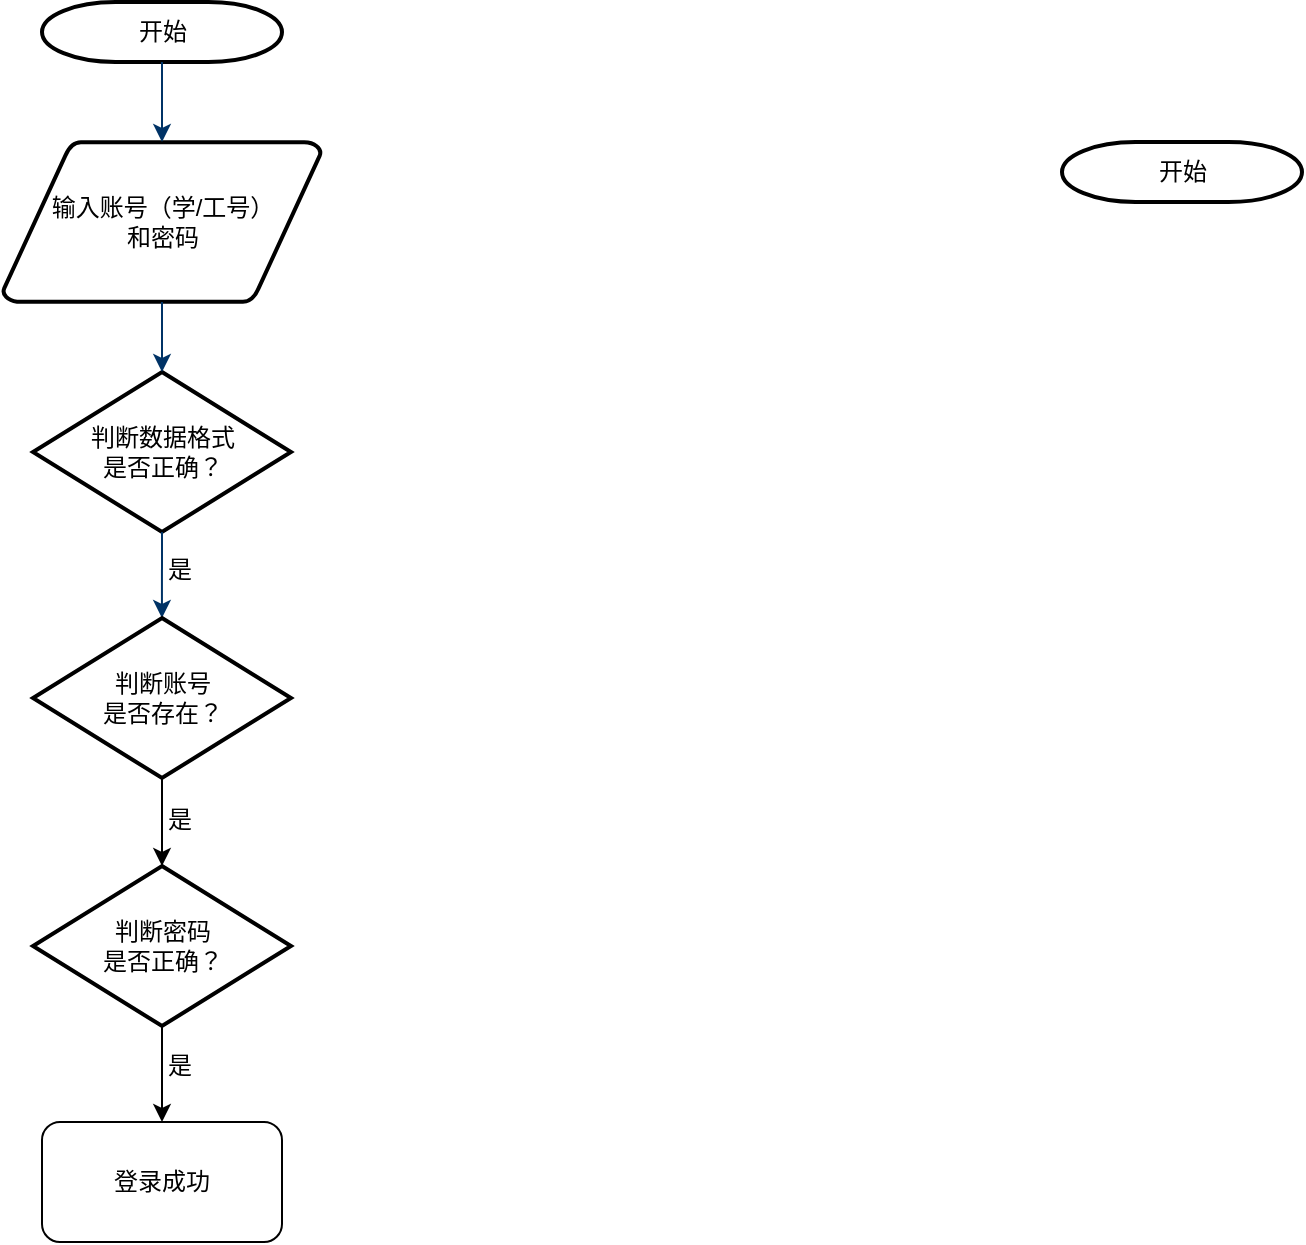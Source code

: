 <mxfile version="27.1.4">
  <diagram id="6a731a19-8d31-9384-78a2-239565b7b9f0" name="Page-1">
    <mxGraphModel dx="595" dy="326" grid="0" gridSize="10" guides="1" tooltips="1" connect="1" arrows="1" fold="1" page="1" pageScale="1" pageWidth="1169" pageHeight="827" background="none" math="0" shadow="0">
      <root>
        <mxCell id="0" />
        <mxCell id="1" parent="0" />
        <mxCell id="2" value="开始" style="shape=mxgraph.flowchart.terminator;strokeWidth=2;gradientColor=none;gradientDirection=north;fontStyle=0;html=1;" parent="1" vertex="1">
          <mxGeometry x="260" y="60" width="120" height="30" as="geometry" />
        </mxCell>
        <mxCell id="3" value="输入账号（学/工号）&lt;div&gt;和密码&lt;/div&gt;" style="shape=mxgraph.flowchart.data;strokeWidth=2;gradientColor=none;gradientDirection=north;fontStyle=0;html=1;" parent="1" vertex="1">
          <mxGeometry x="240.5" y="130" width="159" height="80" as="geometry" />
        </mxCell>
        <mxCell id="6" value="判断数据格式&lt;div&gt;是否正确？&lt;/div&gt;" style="shape=mxgraph.flowchart.decision;strokeWidth=2;gradientColor=none;gradientDirection=north;fontStyle=0;html=1;" parent="1" vertex="1">
          <mxGeometry x="255.5" y="245" width="129" height="80" as="geometry" />
        </mxCell>
        <mxCell id="7" style="fontStyle=1;strokeColor=#003366;strokeWidth=1;html=1;" parent="1" source="2" target="3" edge="1">
          <mxGeometry relative="1" as="geometry" />
        </mxCell>
        <mxCell id="9" style="entryX=0.5;entryY=0;entryPerimeter=0;fontStyle=1;strokeColor=#003366;strokeWidth=1;html=1;exitX=0.5;exitY=1;exitDx=0;exitDy=0;exitPerimeter=0;" parent="1" source="3" target="6" edge="1">
          <mxGeometry relative="1" as="geometry">
            <mxPoint x="320" y="330" as="sourcePoint" />
          </mxGeometry>
        </mxCell>
        <mxCell id="11" value="是" style="text;fontStyle=0;html=1;strokeColor=none;gradientColor=none;fillColor=none;strokeWidth=2;" parent="1" vertex="1">
          <mxGeometry x="321" y="330" width="40" height="26" as="geometry" />
        </mxCell>
        <mxCell id="12" value="" style="edgeStyle=elbowEdgeStyle;elbow=horizontal;fontColor=#001933;fontStyle=1;strokeColor=#003366;strokeWidth=1;html=1;exitX=0.5;exitY=1;exitDx=0;exitDy=0;exitPerimeter=0;entryX=0.5;entryY=0;entryDx=0;entryDy=0;entryPerimeter=0;" parent="1" source="6" target="-ivYxCfAkHlw1e81zMro-58" edge="1">
          <mxGeometry width="100" height="100" as="geometry">
            <mxPoint x="319.97" y="320" as="sourcePoint" />
            <mxPoint x="319.97" y="384" as="targetPoint" />
            <Array as="points">
              <mxPoint x="319.97" y="380" />
            </Array>
          </mxGeometry>
        </mxCell>
        <mxCell id="3n7cBAyKjy-JHCXF7x0P-55" value="开始" style="shape=mxgraph.flowchart.terminator;strokeWidth=2;gradientColor=none;gradientDirection=north;fontStyle=0;html=1;" vertex="1" parent="1">
          <mxGeometry x="770" y="130" width="120" height="30" as="geometry" />
        </mxCell>
        <mxCell id="-ivYxCfAkHlw1e81zMro-60" style="edgeStyle=orthogonalEdgeStyle;rounded=0;orthogonalLoop=1;jettySize=auto;html=1;exitX=0.5;exitY=1;exitDx=0;exitDy=0;exitPerimeter=0;" edge="1" parent="1" source="-ivYxCfAkHlw1e81zMro-58" target="-ivYxCfAkHlw1e81zMro-59">
          <mxGeometry relative="1" as="geometry" />
        </mxCell>
        <mxCell id="-ivYxCfAkHlw1e81zMro-58" value="判断账号&lt;div&gt;是否存在？&lt;/div&gt;" style="shape=mxgraph.flowchart.decision;strokeWidth=2;gradientColor=none;gradientDirection=north;fontStyle=0;html=1;" vertex="1" parent="1">
          <mxGeometry x="255.5" y="368" width="129" height="80" as="geometry" />
        </mxCell>
        <mxCell id="-ivYxCfAkHlw1e81zMro-62" style="edgeStyle=orthogonalEdgeStyle;rounded=0;orthogonalLoop=1;jettySize=auto;html=1;" edge="1" parent="1" source="-ivYxCfAkHlw1e81zMro-59" target="-ivYxCfAkHlw1e81zMro-61">
          <mxGeometry relative="1" as="geometry" />
        </mxCell>
        <mxCell id="-ivYxCfAkHlw1e81zMro-59" value="判断密码&lt;div&gt;是否正确？&lt;/div&gt;" style="shape=mxgraph.flowchart.decision;strokeWidth=2;gradientColor=none;gradientDirection=north;fontStyle=0;html=1;" vertex="1" parent="1">
          <mxGeometry x="255.5" y="492" width="129" height="80" as="geometry" />
        </mxCell>
        <mxCell id="-ivYxCfAkHlw1e81zMro-61" value="登录成功" style="rounded=1;whiteSpace=wrap;html=1;" vertex="1" parent="1">
          <mxGeometry x="260" y="620" width="120" height="60" as="geometry" />
        </mxCell>
        <mxCell id="-ivYxCfAkHlw1e81zMro-63" value="是" style="text;fontStyle=0;html=1;strokeColor=none;gradientColor=none;fillColor=none;strokeWidth=2;" vertex="1" parent="1">
          <mxGeometry x="321" y="455" width="40" height="26" as="geometry" />
        </mxCell>
        <mxCell id="-ivYxCfAkHlw1e81zMro-64" value="是" style="text;fontStyle=0;html=1;strokeColor=none;gradientColor=none;fillColor=none;strokeWidth=2;" vertex="1" parent="1">
          <mxGeometry x="321" y="578" width="40" height="26" as="geometry" />
        </mxCell>
      </root>
    </mxGraphModel>
  </diagram>
</mxfile>
